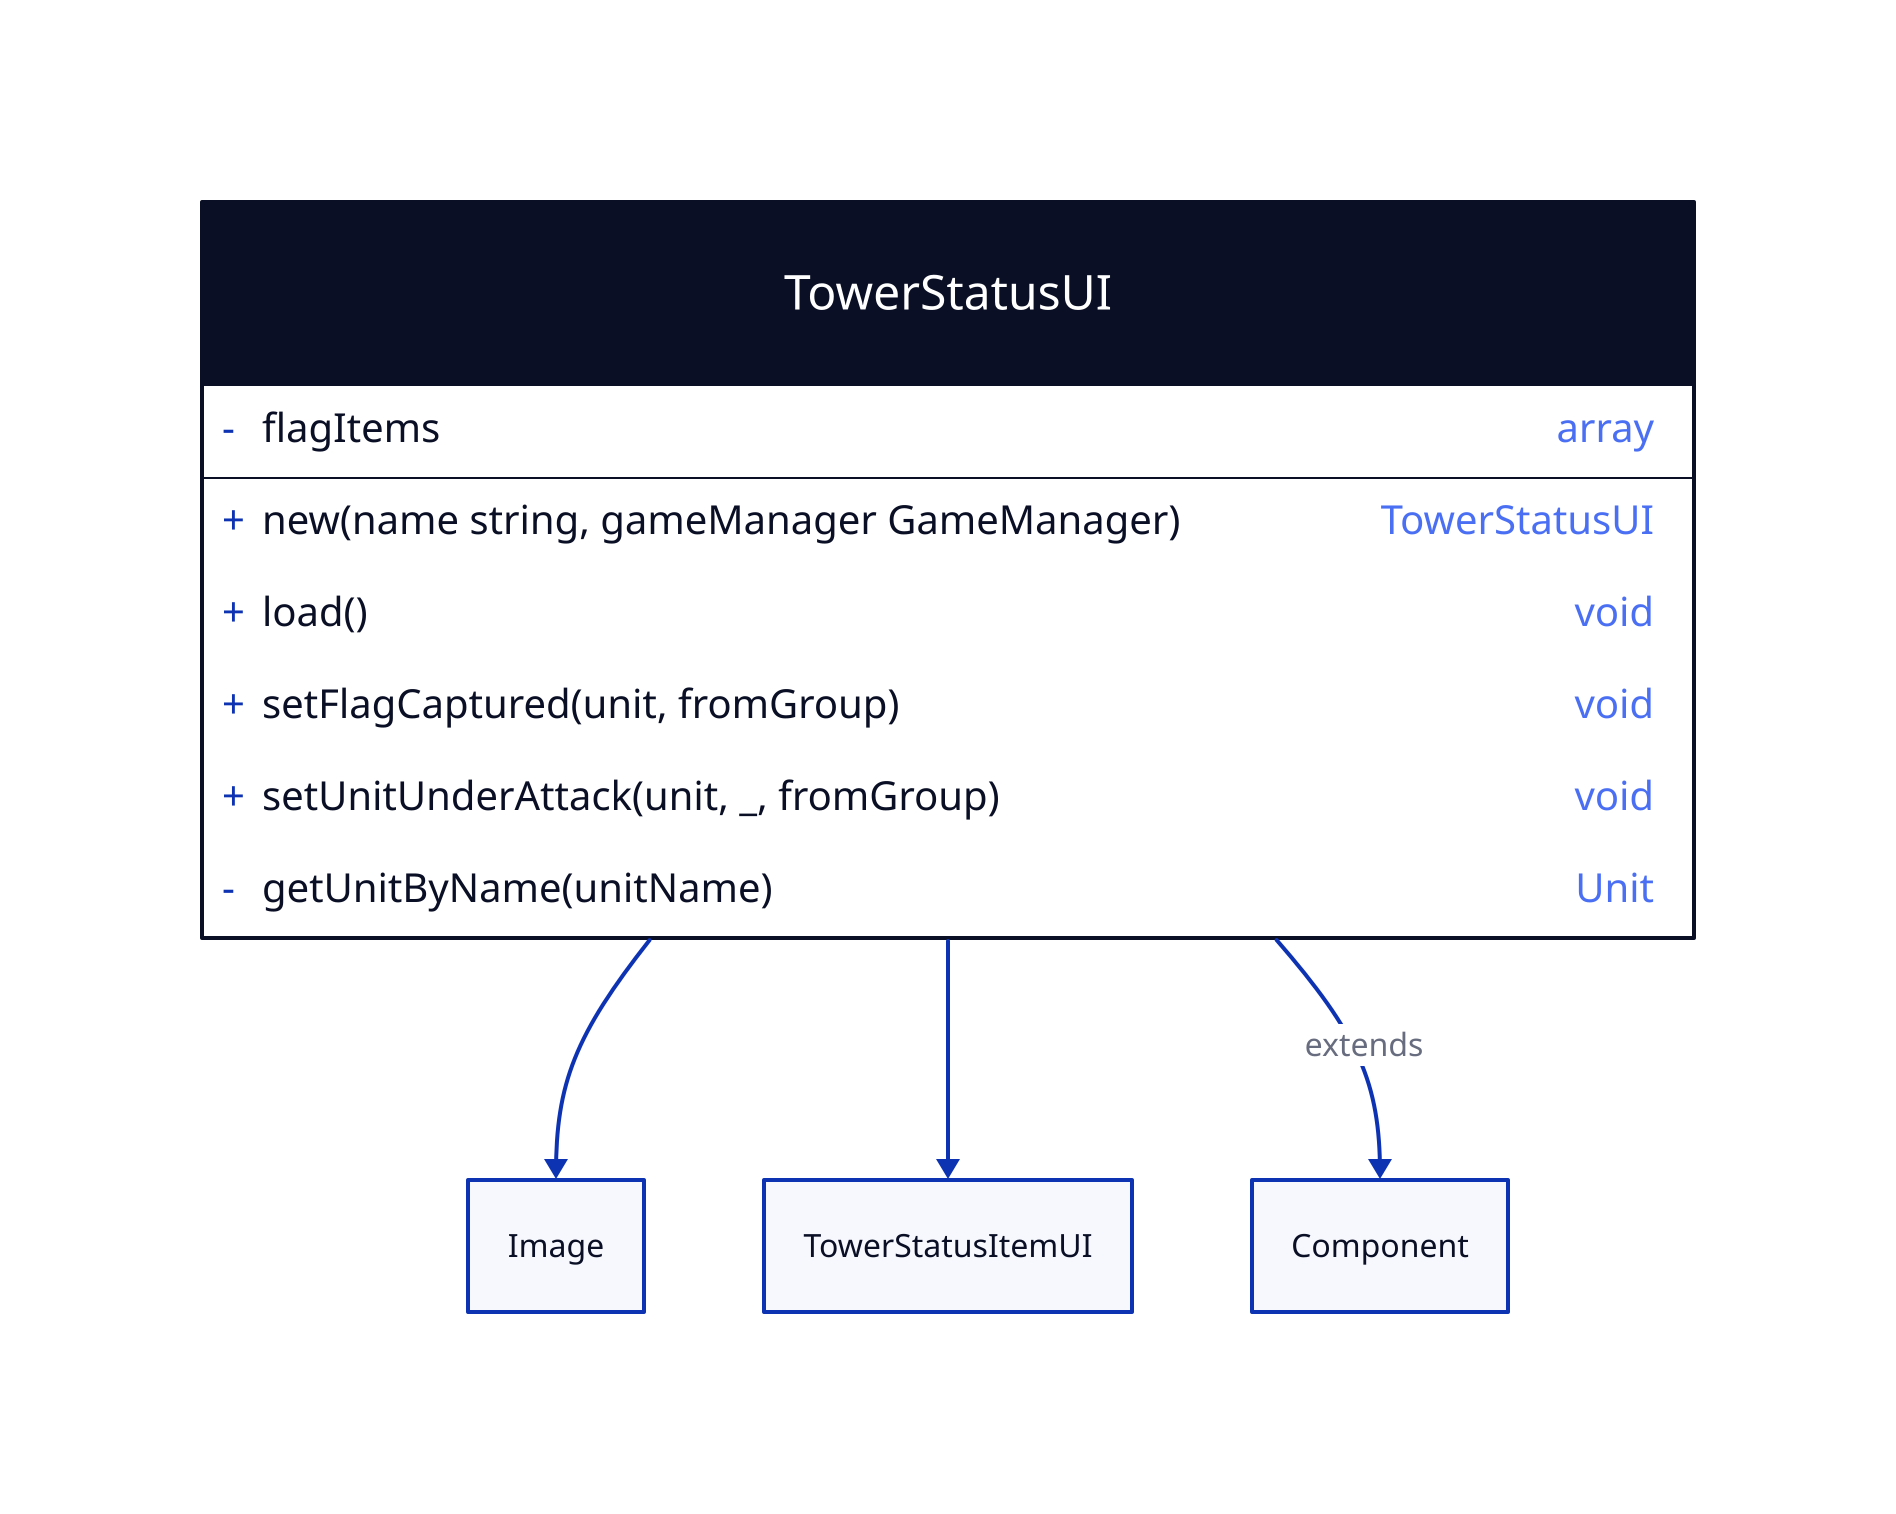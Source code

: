 TowerStatusUI: {
  shape: class

  +new(name string, gameManager GameManager): TowerStatusUI
  -flagItems: array
  +load(): void
  +setFlagCaptured(unit, fromGroup): void
  +setUnitUnderAttack(unit, _, fromGroup): void
  -getUnitByName(unitName): Unit
}
TowerStatusUI -> Image
TowerStatusUI -> TowerStatusItemUI
TowerStatusUI -> Component: extends
